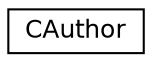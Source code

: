 digraph "Графічна ієрархія класів"
{
 // LATEX_PDF_SIZE
  edge [fontname="Helvetica",fontsize="12",labelfontname="Helvetica",labelfontsize="12"];
  node [fontname="Helvetica",fontsize="12",shape=record];
  rankdir="LR";
  Node0 [label="CAuthor",height=0.2,width=0.4,color="black", fillcolor="white", style="filled",URL="$class_c_author.html",tooltip=" "];
}
